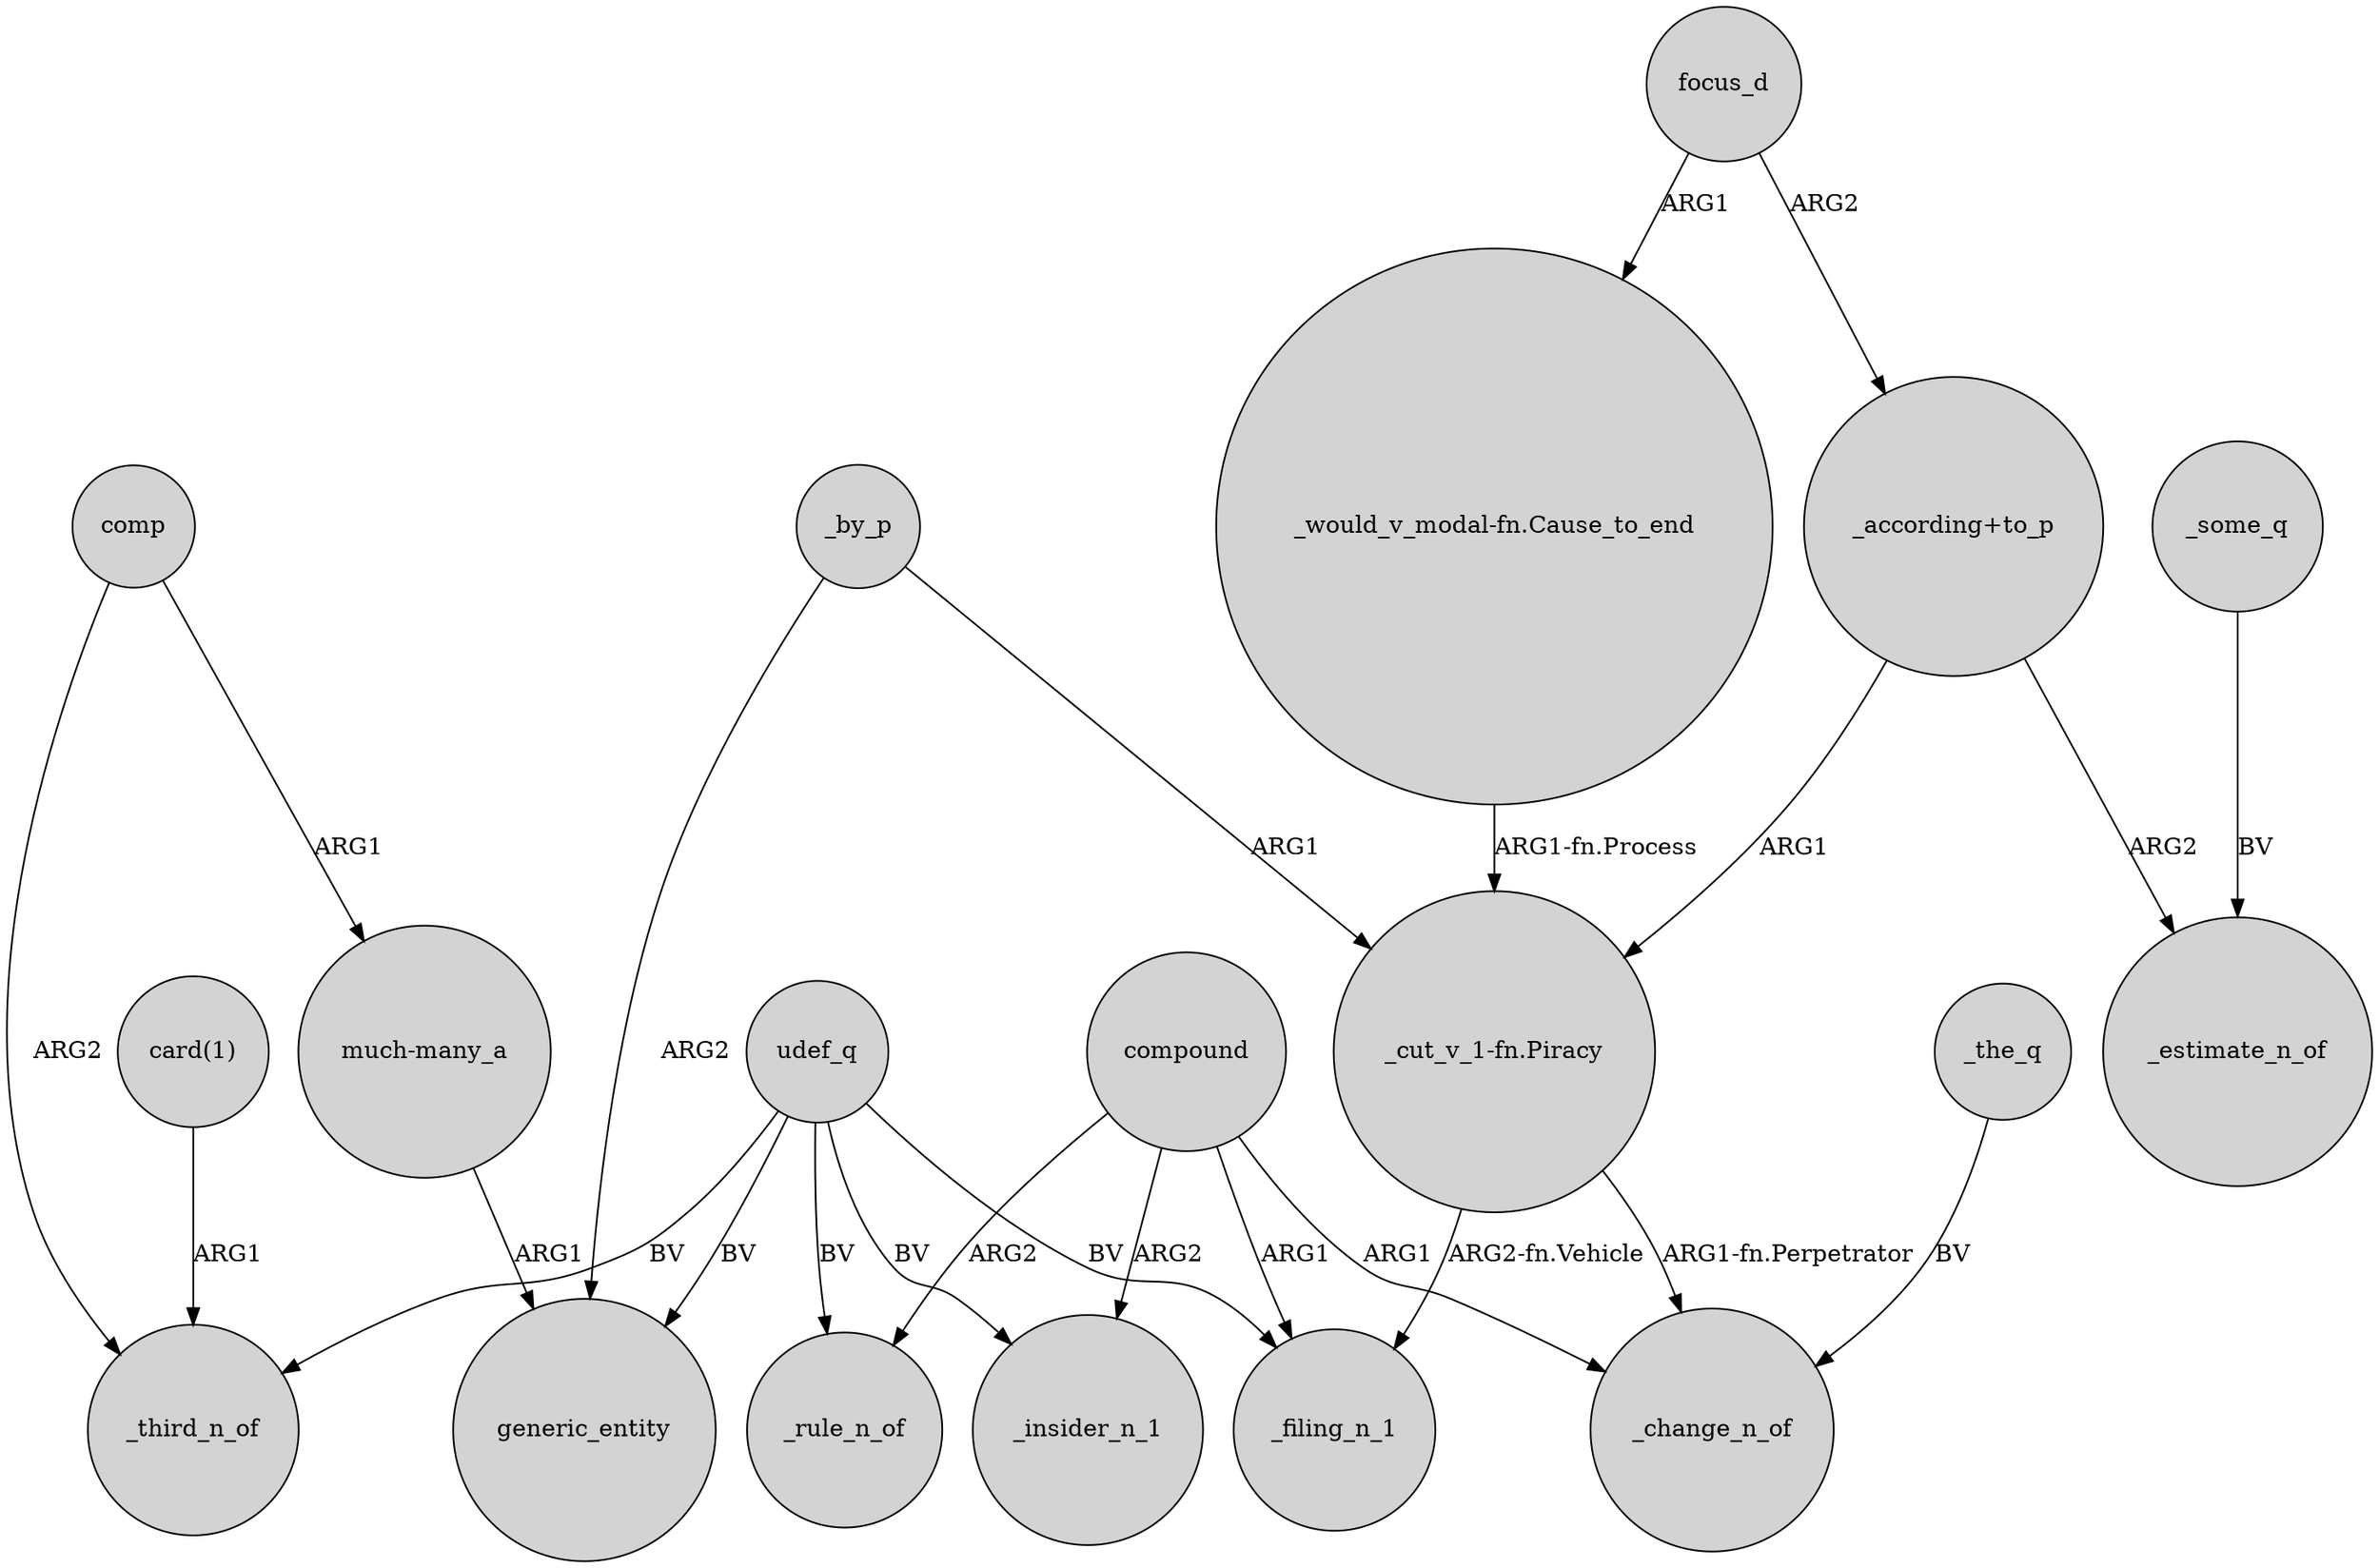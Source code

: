 digraph {
	node [shape=circle style=filled]
	"card(1)" -> _third_n_of [label=ARG1]
	focus_d -> "_according+to_p" [label=ARG2]
	udef_q -> _insider_n_1 [label=BV]
	udef_q -> _filing_n_1 [label=BV]
	comp -> _third_n_of [label=ARG2]
	compound -> _filing_n_1 [label=ARG1]
	compound -> _rule_n_of [label=ARG2]
	udef_q -> generic_entity [label=BV]
	"_according+to_p" -> "_cut_v_1-fn.Piracy" [label=ARG1]
	_some_q -> _estimate_n_of [label=BV]
	comp -> "much-many_a" [label=ARG1]
	"_according+to_p" -> _estimate_n_of [label=ARG2]
	"much-many_a" -> generic_entity [label=ARG1]
	_by_p -> generic_entity [label=ARG2]
	_the_q -> _change_n_of [label=BV]
	compound -> _change_n_of [label=ARG1]
	"_cut_v_1-fn.Piracy" -> _change_n_of [label="ARG1-fn.Perpetrator"]
	udef_q -> _rule_n_of [label=BV]
	_by_p -> "_cut_v_1-fn.Piracy" [label=ARG1]
	compound -> _insider_n_1 [label=ARG2]
	focus_d -> "_would_v_modal-fn.Cause_to_end" [label=ARG1]
	"_would_v_modal-fn.Cause_to_end" -> "_cut_v_1-fn.Piracy" [label="ARG1-fn.Process"]
	"_cut_v_1-fn.Piracy" -> _filing_n_1 [label="ARG2-fn.Vehicle"]
	udef_q -> _third_n_of [label=BV]
}
